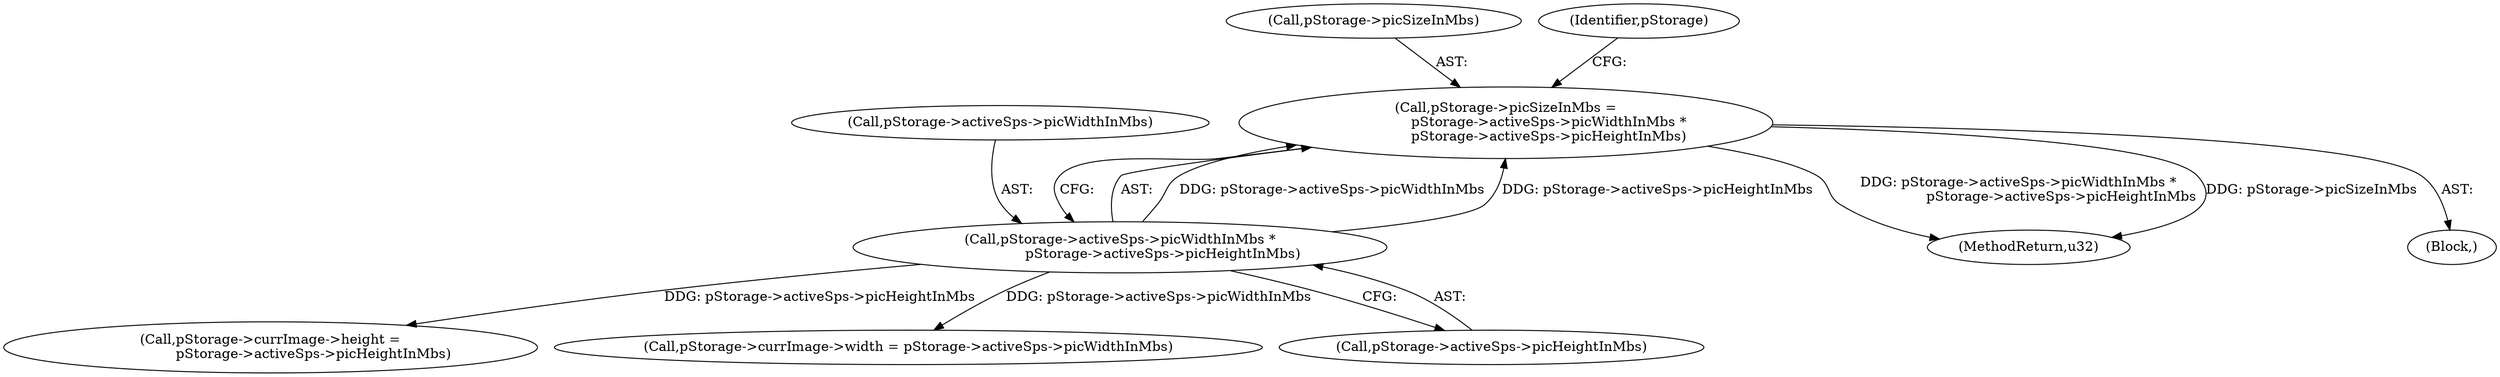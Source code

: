 digraph "0_Android_60547808ca4e9cfac50028c00c58a6ceb2319301@pointer" {
"1000502" [label="(Call,pStorage->picSizeInMbs =\n                    pStorage->activeSps->picWidthInMbs *\n                    pStorage->activeSps->picHeightInMbs)"];
"1000506" [label="(Call,pStorage->activeSps->picWidthInMbs *\n                    pStorage->activeSps->picHeightInMbs)"];
"1000507" [label="(Call,pStorage->activeSps->picWidthInMbs)"];
"1000528" [label="(Call,pStorage->currImage->height =\n                    pStorage->activeSps->picHeightInMbs)"];
"1000517" [label="(Call,pStorage->currImage->width = pStorage->activeSps->picWidthInMbs)"];
"1000512" [label="(Call,pStorage->activeSps->picHeightInMbs)"];
"1000502" [label="(Call,pStorage->picSizeInMbs =\n                    pStorage->activeSps->picWidthInMbs *\n                    pStorage->activeSps->picHeightInMbs)"];
"1000467" [label="(Block,)"];
"1000503" [label="(Call,pStorage->picSizeInMbs)"];
"1000506" [label="(Call,pStorage->activeSps->picWidthInMbs *\n                    pStorage->activeSps->picHeightInMbs)"];
"1000520" [label="(Identifier,pStorage)"];
"1000568" [label="(MethodReturn,u32)"];
"1000502" -> "1000467"  [label="AST: "];
"1000502" -> "1000506"  [label="CFG: "];
"1000503" -> "1000502"  [label="AST: "];
"1000506" -> "1000502"  [label="AST: "];
"1000520" -> "1000502"  [label="CFG: "];
"1000502" -> "1000568"  [label="DDG: pStorage->activeSps->picWidthInMbs *\n                    pStorage->activeSps->picHeightInMbs"];
"1000502" -> "1000568"  [label="DDG: pStorage->picSizeInMbs"];
"1000506" -> "1000502"  [label="DDG: pStorage->activeSps->picWidthInMbs"];
"1000506" -> "1000502"  [label="DDG: pStorage->activeSps->picHeightInMbs"];
"1000506" -> "1000512"  [label="CFG: "];
"1000507" -> "1000506"  [label="AST: "];
"1000512" -> "1000506"  [label="AST: "];
"1000506" -> "1000517"  [label="DDG: pStorage->activeSps->picWidthInMbs"];
"1000506" -> "1000528"  [label="DDG: pStorage->activeSps->picHeightInMbs"];
}

